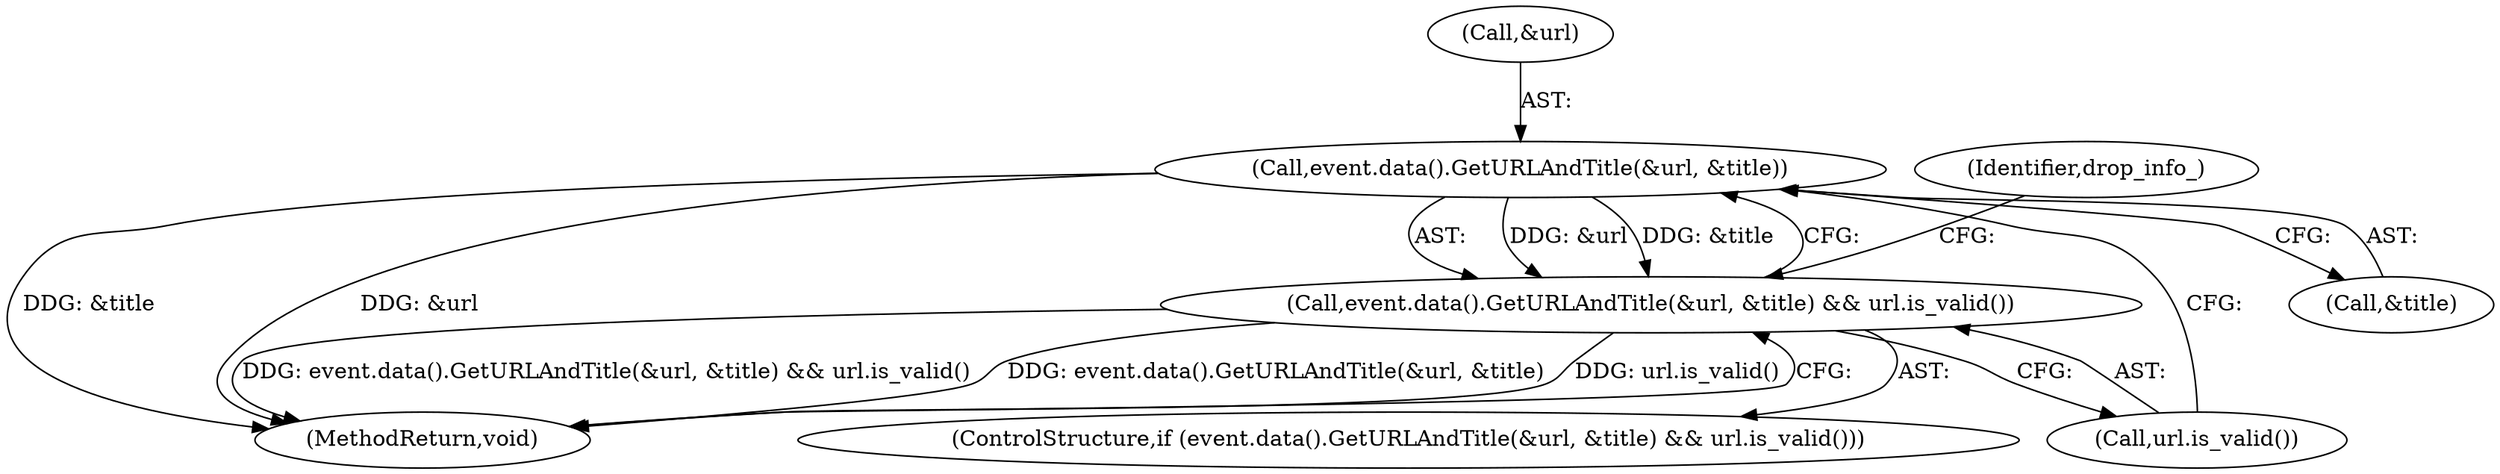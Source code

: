 digraph "1_Chrome_1161a49d663dd395bd639549c2dfe7324f847938_2@del" {
"1000111" [label="(Call,event.data().GetURLAndTitle(&url, &title))"];
"1000110" [label="(Call,event.data().GetURLAndTitle(&url, &title) && url.is_valid())"];
"1000120" [label="(Identifier,drop_info_)"];
"1000111" [label="(Call,event.data().GetURLAndTitle(&url, &title))"];
"1000127" [label="(MethodReturn,void)"];
"1000114" [label="(Call,&title)"];
"1000110" [label="(Call,event.data().GetURLAndTitle(&url, &title) && url.is_valid())"];
"1000112" [label="(Call,&url)"];
"1000109" [label="(ControlStructure,if (event.data().GetURLAndTitle(&url, &title) && url.is_valid()))"];
"1000116" [label="(Call,url.is_valid())"];
"1000111" -> "1000110"  [label="AST: "];
"1000111" -> "1000114"  [label="CFG: "];
"1000112" -> "1000111"  [label="AST: "];
"1000114" -> "1000111"  [label="AST: "];
"1000116" -> "1000111"  [label="CFG: "];
"1000110" -> "1000111"  [label="CFG: "];
"1000111" -> "1000127"  [label="DDG: &title"];
"1000111" -> "1000127"  [label="DDG: &url"];
"1000111" -> "1000110"  [label="DDG: &url"];
"1000111" -> "1000110"  [label="DDG: &title"];
"1000110" -> "1000109"  [label="AST: "];
"1000110" -> "1000116"  [label="CFG: "];
"1000116" -> "1000110"  [label="AST: "];
"1000120" -> "1000110"  [label="CFG: "];
"1000127" -> "1000110"  [label="CFG: "];
"1000110" -> "1000127"  [label="DDG: event.data().GetURLAndTitle(&url, &title) && url.is_valid()"];
"1000110" -> "1000127"  [label="DDG: event.data().GetURLAndTitle(&url, &title)"];
"1000110" -> "1000127"  [label="DDG: url.is_valid()"];
}
